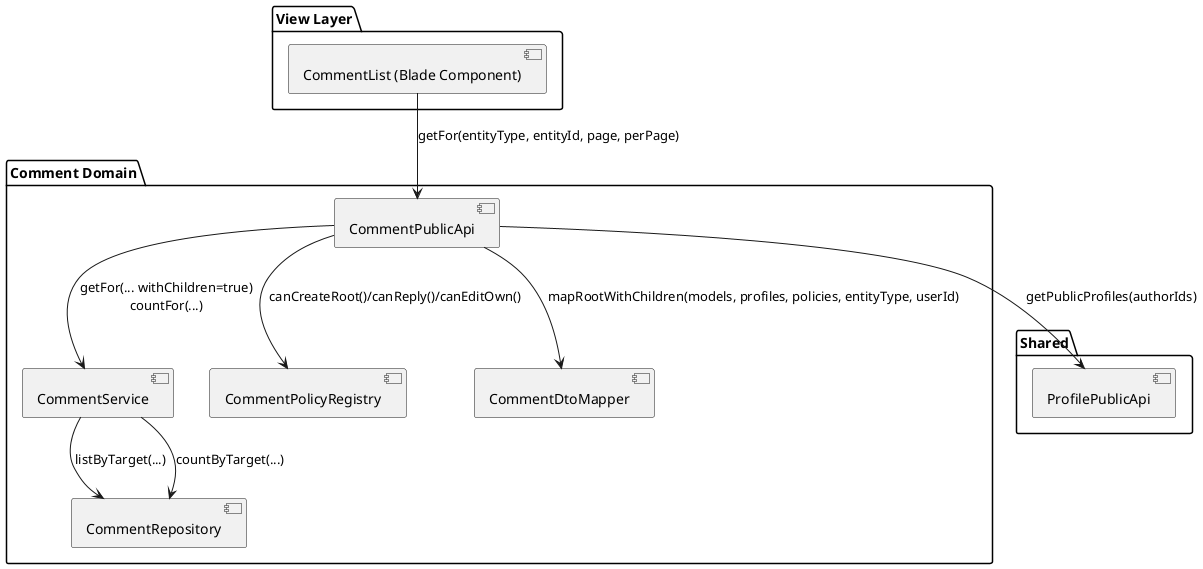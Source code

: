 @startuml Comment Retrieval Components
skinparam monochrome true
skinparam shadowing false

package "View Layer" {
  [CommentList (Blade Component)] as CommentList
}

package "Comment Domain" {
  [CommentPublicApi]
  [CommentService]
  [CommentRepository]
  [CommentPolicyRegistry]
  [CommentDtoMapper]
}

package "Shared" {
  [ProfilePublicApi]
}

CommentList --> CommentPublicApi : getFor(entityType, entityId, page, perPage)
CommentPublicApi --> CommentService : getFor(... withChildren=true)\ncountFor(...)
CommentService --> CommentRepository : listByTarget(...)
CommentService --> CommentRepository : countByTarget(...)
CommentPublicApi --> ProfilePublicApi : getPublicProfiles(authorIds)
CommentPublicApi --> CommentDtoMapper : mapRootWithChildren(models, profiles, policies, entityType, userId)
CommentPublicApi --> CommentPolicyRegistry : canCreateRoot()/canReply()/canEditOwn()

@enduml
